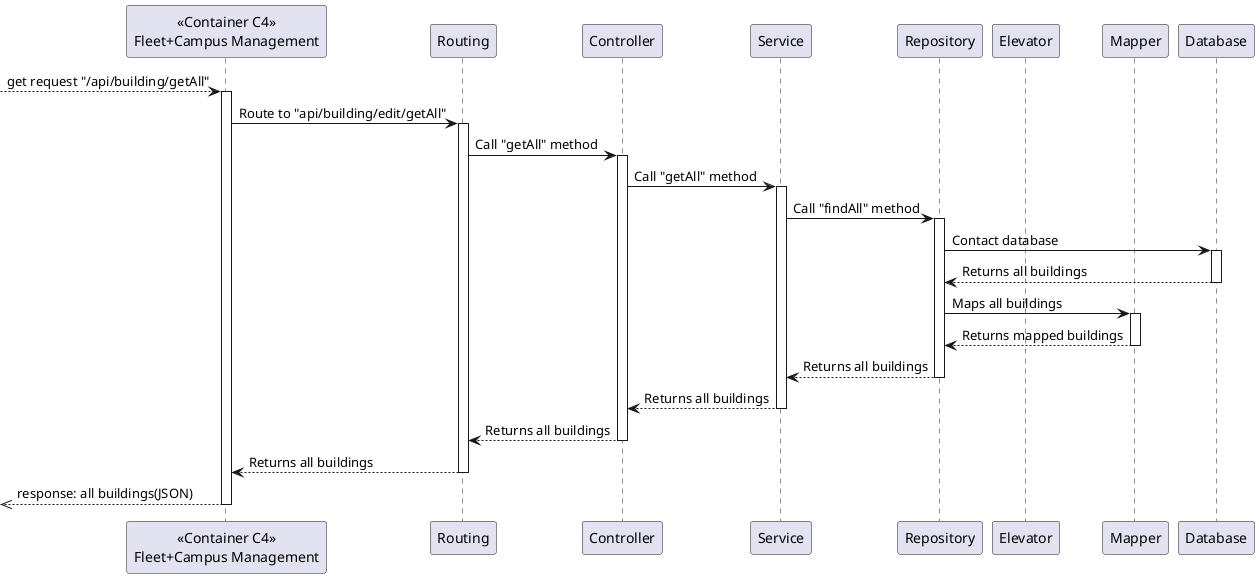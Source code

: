 @startuml
participant "<<Container C4>>\nFleet+Campus Management" as RDG
participant "Routing" as ROUT
participant "Controller" as CTR
participant "Service" as SERV
participant "Repository" as REPO 
participant "Elevator" as DOMAIN
participant "Mapper" as Mapper
participant "Database" as DB

--> RDG : get request "/api/building/getAll"
activate RDG
RDG -> ROUT : Route to "api/building/edit/getAll"
activate ROUT
ROUT -> CTR : Call "getAll" method
activate CTR
CTR -> SERV: Call "getAll" method
activate SERV
SERV -> REPO: Call "findAll" method
activate REPO
REPO -> DB: Contact database
activate DB
DB --> REPO: Returns all buildings
deactivate DB
REPO -> Mapper: Maps all buildings
activate Mapper
Mapper --> REPO: Returns mapped buildings
deactivate Mapper
REPO --> SERV: Returns all buildings
deactivate REPO
SERV --> CTR: Returns all buildings  
deactivate SERV
CTR --> ROUT: Returns all buildings
deactivate CTR
ROUT --> RDG: Returns all buildings
deactivate ROUT
<<-- RDG: response: all buildings(JSON)
deactivate RDG




@enduml
